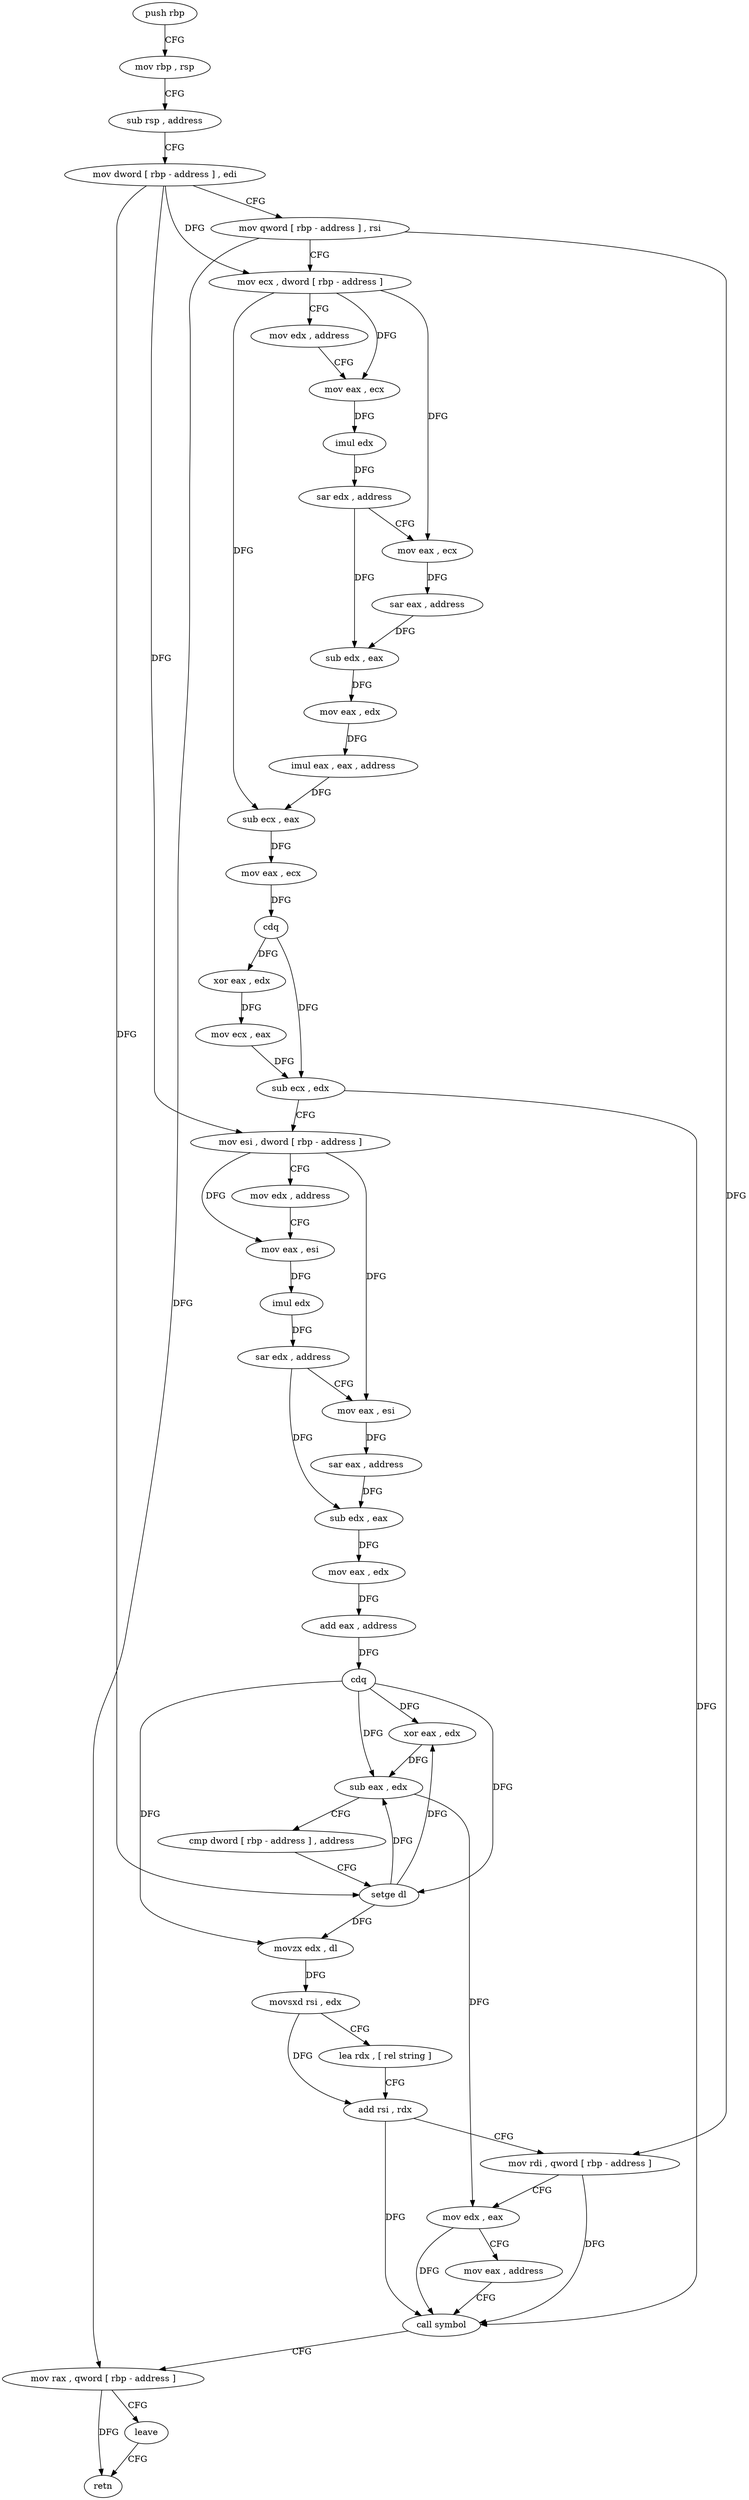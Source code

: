 digraph "func" {
"260631" [label = "push rbp" ]
"260632" [label = "mov rbp , rsp" ]
"260635" [label = "sub rsp , address" ]
"260639" [label = "mov dword [ rbp - address ] , edi" ]
"260642" [label = "mov qword [ rbp - address ] , rsi" ]
"260646" [label = "mov ecx , dword [ rbp - address ]" ]
"260649" [label = "mov edx , address" ]
"260654" [label = "mov eax , ecx" ]
"260656" [label = "imul edx" ]
"260658" [label = "sar edx , address" ]
"260661" [label = "mov eax , ecx" ]
"260663" [label = "sar eax , address" ]
"260666" [label = "sub edx , eax" ]
"260668" [label = "mov eax , edx" ]
"260670" [label = "imul eax , eax , address" ]
"260673" [label = "sub ecx , eax" ]
"260675" [label = "mov eax , ecx" ]
"260677" [label = "cdq" ]
"260678" [label = "xor eax , edx" ]
"260680" [label = "mov ecx , eax" ]
"260682" [label = "sub ecx , edx" ]
"260684" [label = "mov esi , dword [ rbp - address ]" ]
"260687" [label = "mov edx , address" ]
"260692" [label = "mov eax , esi" ]
"260694" [label = "imul edx" ]
"260696" [label = "sar edx , address" ]
"260699" [label = "mov eax , esi" ]
"260701" [label = "sar eax , address" ]
"260704" [label = "sub edx , eax" ]
"260706" [label = "mov eax , edx" ]
"260708" [label = "add eax , address" ]
"260711" [label = "cdq" ]
"260712" [label = "xor eax , edx" ]
"260714" [label = "sub eax , edx" ]
"260716" [label = "cmp dword [ rbp - address ] , address" ]
"260723" [label = "setge dl" ]
"260726" [label = "movzx edx , dl" ]
"260729" [label = "movsxd rsi , edx" ]
"260732" [label = "lea rdx , [ rel string ]" ]
"260739" [label = "add rsi , rdx" ]
"260742" [label = "mov rdi , qword [ rbp - address ]" ]
"260746" [label = "mov edx , eax" ]
"260748" [label = "mov eax , address" ]
"260753" [label = "call symbol" ]
"260758" [label = "mov rax , qword [ rbp - address ]" ]
"260762" [label = "leave" ]
"260763" [label = "retn" ]
"260631" -> "260632" [ label = "CFG" ]
"260632" -> "260635" [ label = "CFG" ]
"260635" -> "260639" [ label = "CFG" ]
"260639" -> "260642" [ label = "CFG" ]
"260639" -> "260646" [ label = "DFG" ]
"260639" -> "260684" [ label = "DFG" ]
"260639" -> "260723" [ label = "DFG" ]
"260642" -> "260646" [ label = "CFG" ]
"260642" -> "260742" [ label = "DFG" ]
"260642" -> "260758" [ label = "DFG" ]
"260646" -> "260649" [ label = "CFG" ]
"260646" -> "260654" [ label = "DFG" ]
"260646" -> "260661" [ label = "DFG" ]
"260646" -> "260673" [ label = "DFG" ]
"260649" -> "260654" [ label = "CFG" ]
"260654" -> "260656" [ label = "DFG" ]
"260656" -> "260658" [ label = "DFG" ]
"260658" -> "260661" [ label = "CFG" ]
"260658" -> "260666" [ label = "DFG" ]
"260661" -> "260663" [ label = "DFG" ]
"260663" -> "260666" [ label = "DFG" ]
"260666" -> "260668" [ label = "DFG" ]
"260668" -> "260670" [ label = "DFG" ]
"260670" -> "260673" [ label = "DFG" ]
"260673" -> "260675" [ label = "DFG" ]
"260675" -> "260677" [ label = "DFG" ]
"260677" -> "260678" [ label = "DFG" ]
"260677" -> "260682" [ label = "DFG" ]
"260678" -> "260680" [ label = "DFG" ]
"260680" -> "260682" [ label = "DFG" ]
"260682" -> "260684" [ label = "CFG" ]
"260682" -> "260753" [ label = "DFG" ]
"260684" -> "260687" [ label = "CFG" ]
"260684" -> "260692" [ label = "DFG" ]
"260684" -> "260699" [ label = "DFG" ]
"260687" -> "260692" [ label = "CFG" ]
"260692" -> "260694" [ label = "DFG" ]
"260694" -> "260696" [ label = "DFG" ]
"260696" -> "260699" [ label = "CFG" ]
"260696" -> "260704" [ label = "DFG" ]
"260699" -> "260701" [ label = "DFG" ]
"260701" -> "260704" [ label = "DFG" ]
"260704" -> "260706" [ label = "DFG" ]
"260706" -> "260708" [ label = "DFG" ]
"260708" -> "260711" [ label = "DFG" ]
"260711" -> "260712" [ label = "DFG" ]
"260711" -> "260714" [ label = "DFG" ]
"260711" -> "260723" [ label = "DFG" ]
"260711" -> "260726" [ label = "DFG" ]
"260712" -> "260714" [ label = "DFG" ]
"260714" -> "260716" [ label = "CFG" ]
"260714" -> "260746" [ label = "DFG" ]
"260716" -> "260723" [ label = "CFG" ]
"260723" -> "260726" [ label = "DFG" ]
"260723" -> "260712" [ label = "DFG" ]
"260723" -> "260714" [ label = "DFG" ]
"260726" -> "260729" [ label = "DFG" ]
"260729" -> "260732" [ label = "CFG" ]
"260729" -> "260739" [ label = "DFG" ]
"260732" -> "260739" [ label = "CFG" ]
"260739" -> "260742" [ label = "CFG" ]
"260739" -> "260753" [ label = "DFG" ]
"260742" -> "260746" [ label = "CFG" ]
"260742" -> "260753" [ label = "DFG" ]
"260746" -> "260748" [ label = "CFG" ]
"260746" -> "260753" [ label = "DFG" ]
"260748" -> "260753" [ label = "CFG" ]
"260753" -> "260758" [ label = "CFG" ]
"260758" -> "260762" [ label = "CFG" ]
"260758" -> "260763" [ label = "DFG" ]
"260762" -> "260763" [ label = "CFG" ]
}
